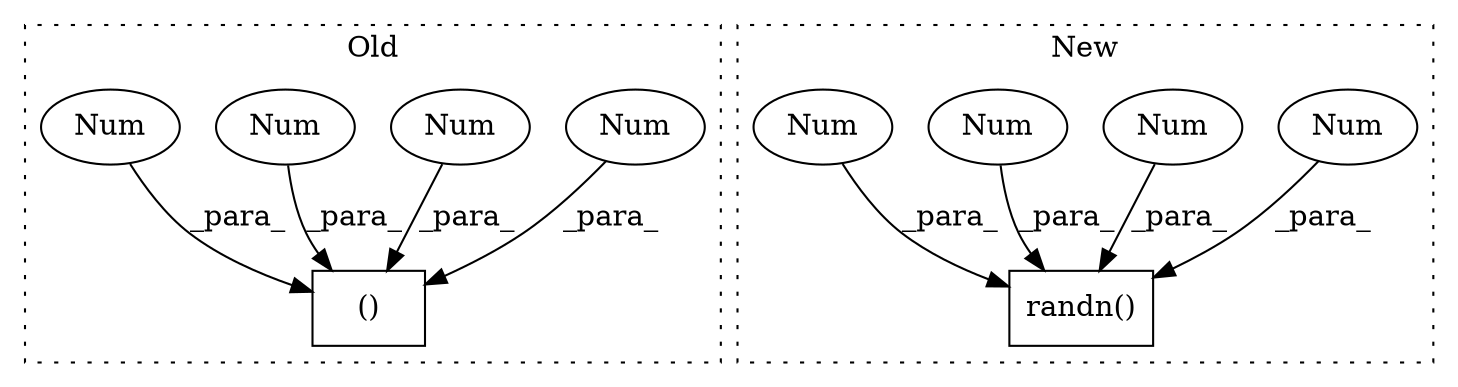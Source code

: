 digraph G {
subgraph cluster0 {
1 [label="()" a="54" s="3986" l="12" shape="box"];
5 [label="Num" a="76" s="3996" l="2" shape="ellipse"];
6 [label="Num" a="76" s="3992" l="2" shape="ellipse"];
8 [label="Num" a="76" s="3988" l="2" shape="ellipse"];
10 [label="Num" a="76" s="3985" l="1" shape="ellipse"];
label = "Old";
style="dotted";
}
subgraph cluster1 {
2 [label="randn()" a="75" s="3982,4007" l="12,1" shape="box"];
3 [label="Num" a="76" s="4001" l="2" shape="ellipse"];
4 [label="Num" a="76" s="3994" l="1" shape="ellipse"];
7 [label="Num" a="76" s="3997" l="2" shape="ellipse"];
9 [label="Num" a="76" s="4005" l="2" shape="ellipse"];
label = "New";
style="dotted";
}
3 -> 2 [label="_para_"];
4 -> 2 [label="_para_"];
5 -> 1 [label="_para_"];
6 -> 1 [label="_para_"];
7 -> 2 [label="_para_"];
8 -> 1 [label="_para_"];
9 -> 2 [label="_para_"];
10 -> 1 [label="_para_"];
}